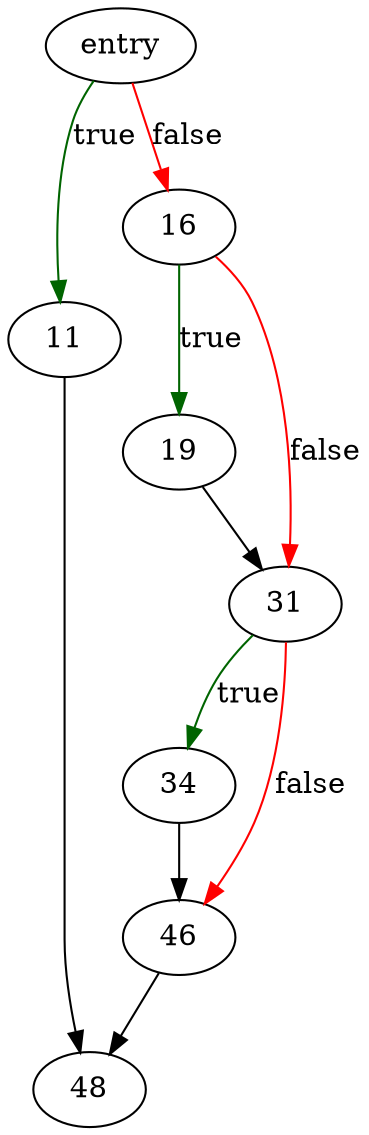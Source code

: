 digraph "sqlite3ExprAttachSubtrees" {
	// Node definitions.
	4 [label=entry];
	11;
	16;
	19;
	31;
	34;
	46;
	48;

	// Edge definitions.
	4 -> 11 [
		color=darkgreen
		label=true
	];
	4 -> 16 [
		color=red
		label=false
	];
	11 -> 48;
	16 -> 19 [
		color=darkgreen
		label=true
	];
	16 -> 31 [
		color=red
		label=false
	];
	19 -> 31;
	31 -> 34 [
		color=darkgreen
		label=true
	];
	31 -> 46 [
		color=red
		label=false
	];
	34 -> 46;
	46 -> 48;
}